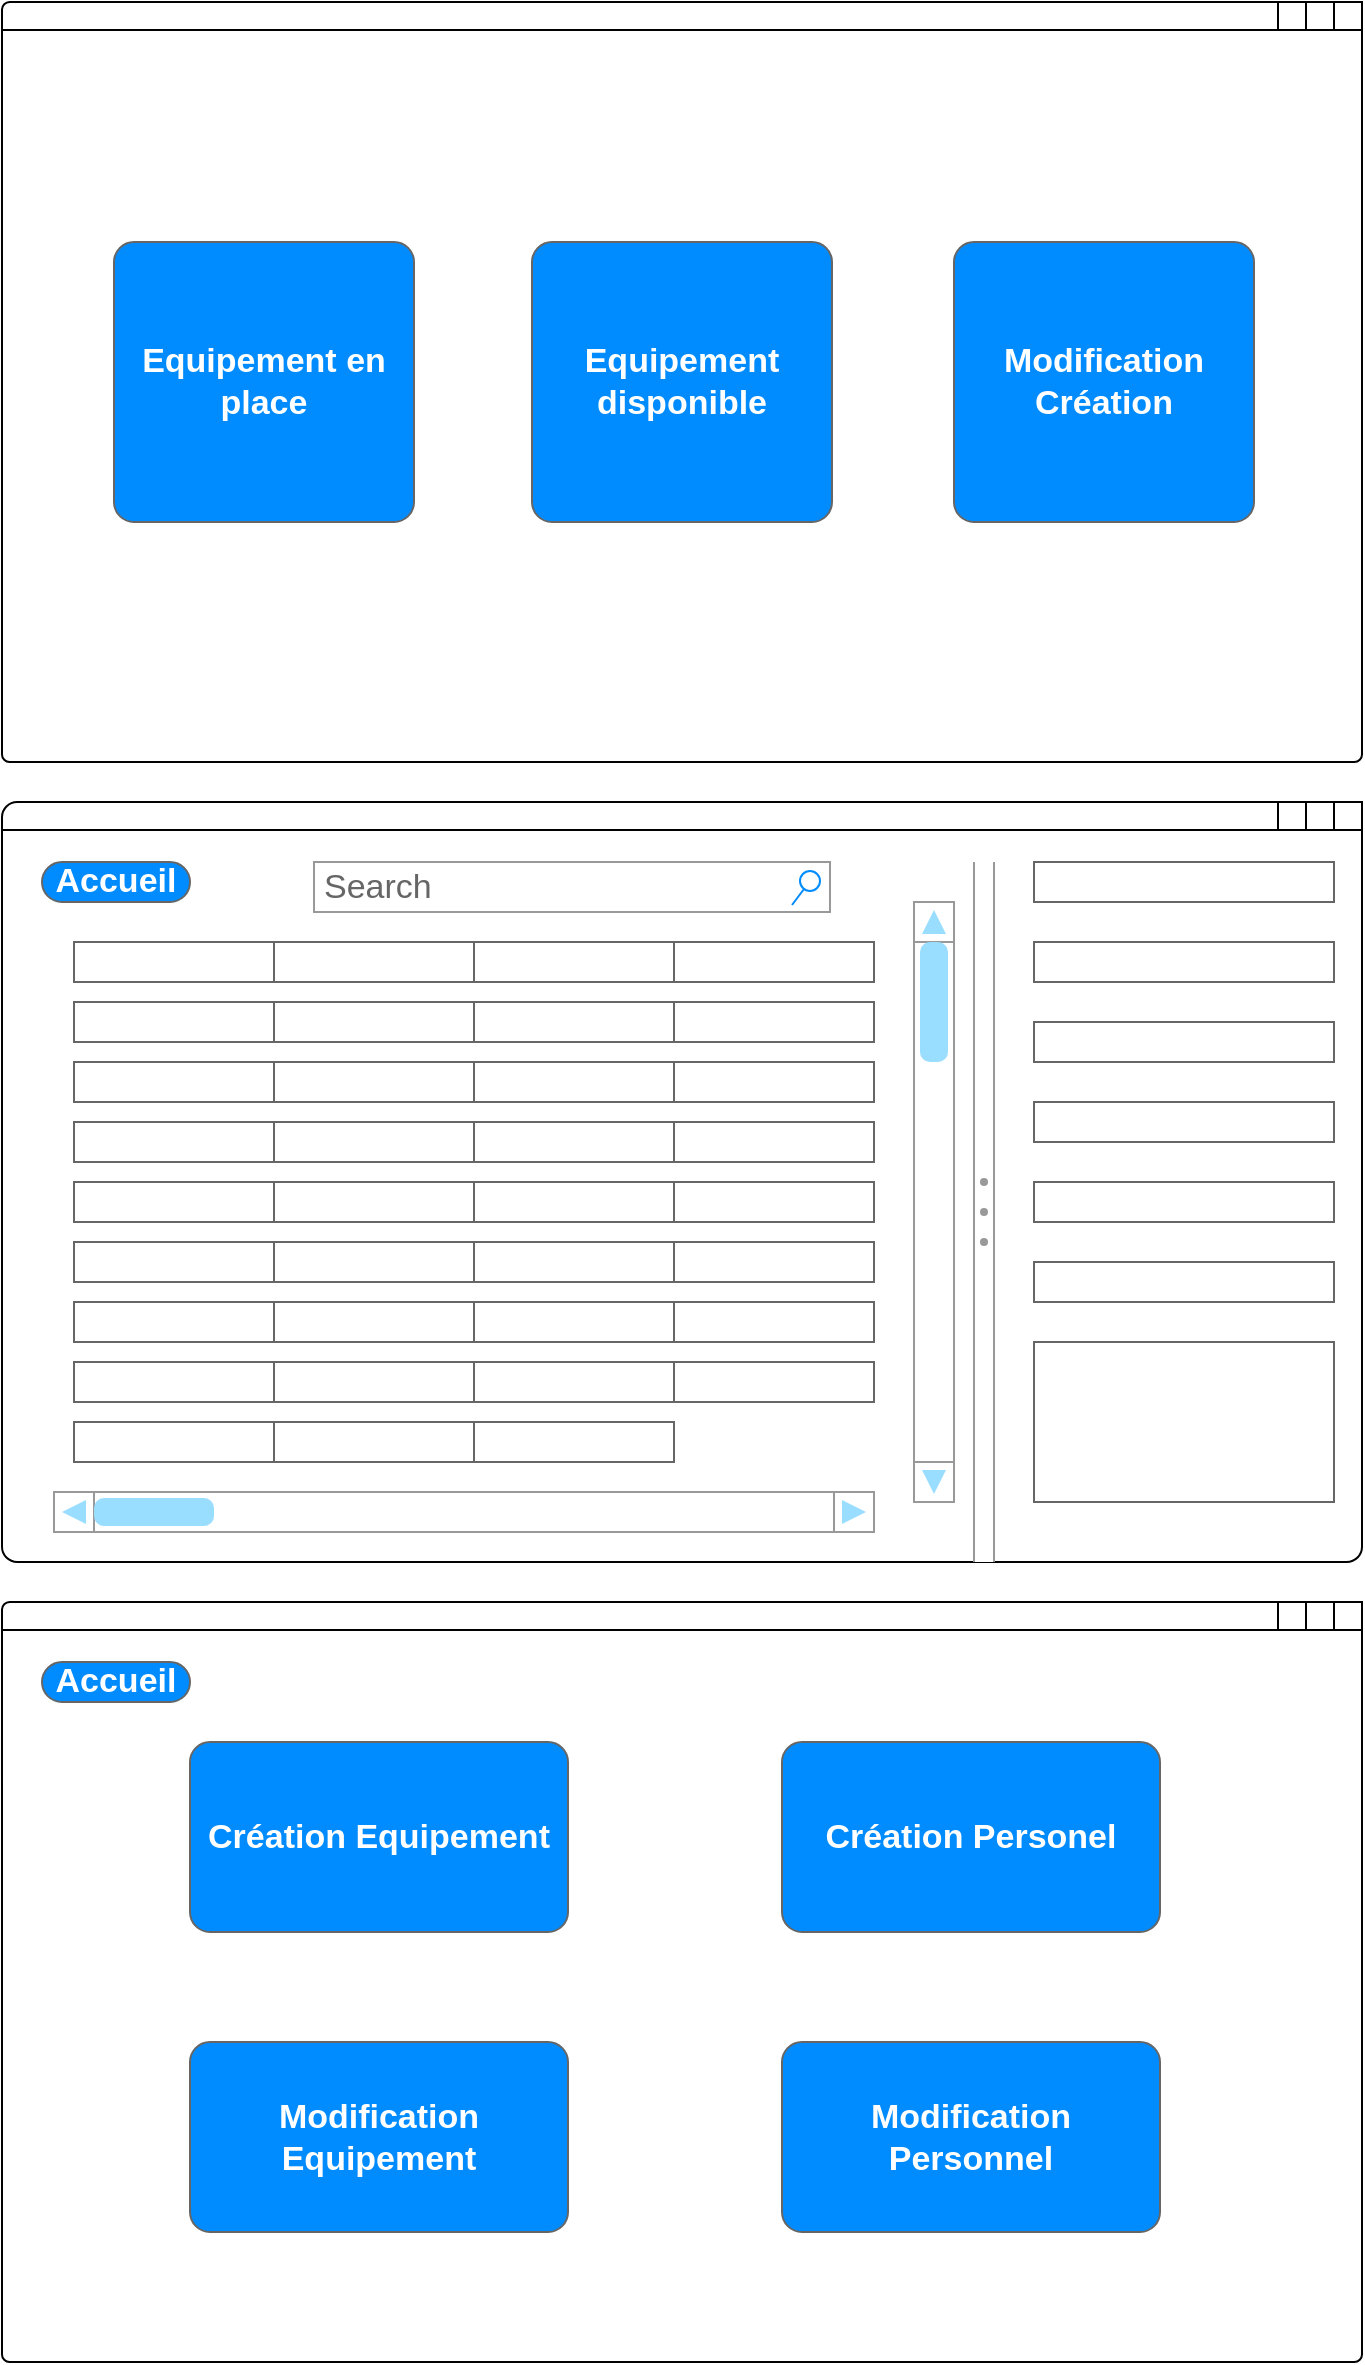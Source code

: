 <mxfile version="27.2.0">
  <diagram name="Page-1" id="8LKJEuyPxNBGUrqoEQUZ">
    <mxGraphModel dx="1426" dy="743" grid="1" gridSize="10" guides="1" tooltips="1" connect="1" arrows="1" fold="1" page="1" pageScale="1" pageWidth="827" pageHeight="1169" math="0" shadow="0">
      <root>
        <mxCell id="0" />
        <mxCell id="1" parent="0" />
        <mxCell id="R-T66y3Ku4dc0HnjRfM0-2" value="" style="rounded=1;whiteSpace=wrap;html=1;arcSize=2;" vertex="1" parent="1">
          <mxGeometry x="76" y="440" width="680" height="380" as="geometry" />
        </mxCell>
        <mxCell id="R-T66y3Ku4dc0HnjRfM0-3" value="" style="strokeWidth=1;shadow=0;dashed=0;align=center;html=1;shape=mxgraph.mockup.text.textBox;fontColor=#666666;align=left;fontSize=17;spacingLeft=4;spacingTop=-3;whiteSpace=wrap;strokeColor=#666666;mainText=" vertex="1" parent="1">
          <mxGeometry x="112" y="510" width="100" height="20" as="geometry" />
        </mxCell>
        <mxCell id="R-T66y3Ku4dc0HnjRfM0-4" value="" style="strokeWidth=1;shadow=0;dashed=0;align=center;html=1;shape=mxgraph.mockup.text.textBox;fontColor=#666666;align=left;fontSize=17;spacingLeft=4;spacingTop=-3;whiteSpace=wrap;strokeColor=#666666;mainText=" vertex="1" parent="1">
          <mxGeometry x="212" y="510" width="100" height="20" as="geometry" />
        </mxCell>
        <mxCell id="R-T66y3Ku4dc0HnjRfM0-6" value="" style="strokeWidth=1;shadow=0;dashed=0;align=center;html=1;shape=mxgraph.mockup.text.textBox;fontColor=#666666;align=left;fontSize=17;spacingLeft=4;spacingTop=-3;whiteSpace=wrap;strokeColor=#666666;mainText=" vertex="1" parent="1">
          <mxGeometry x="312" y="510" width="100" height="20" as="geometry" />
        </mxCell>
        <mxCell id="R-T66y3Ku4dc0HnjRfM0-7" value="" style="strokeWidth=1;shadow=0;dashed=0;align=center;html=1;shape=mxgraph.mockup.text.textBox;fontColor=#666666;align=left;fontSize=17;spacingLeft=4;spacingTop=-3;whiteSpace=wrap;strokeColor=#666666;mainText=" vertex="1" parent="1">
          <mxGeometry x="412" y="510" width="100" height="20" as="geometry" />
        </mxCell>
        <mxCell id="R-T66y3Ku4dc0HnjRfM0-13" value="" style="strokeWidth=1;shadow=0;dashed=0;align=center;html=1;shape=mxgraph.mockup.text.textBox;fontColor=#666666;align=left;fontSize=17;spacingLeft=4;spacingTop=-3;whiteSpace=wrap;strokeColor=#666666;mainText=" vertex="1" parent="1">
          <mxGeometry x="112" y="540" width="100" height="20" as="geometry" />
        </mxCell>
        <mxCell id="R-T66y3Ku4dc0HnjRfM0-14" value="" style="strokeWidth=1;shadow=0;dashed=0;align=center;html=1;shape=mxgraph.mockup.text.textBox;fontColor=#666666;align=left;fontSize=17;spacingLeft=4;spacingTop=-3;whiteSpace=wrap;strokeColor=#666666;mainText=" vertex="1" parent="1">
          <mxGeometry x="212" y="540" width="100" height="20" as="geometry" />
        </mxCell>
        <mxCell id="R-T66y3Ku4dc0HnjRfM0-15" value="" style="strokeWidth=1;shadow=0;dashed=0;align=center;html=1;shape=mxgraph.mockup.text.textBox;fontColor=#666666;align=left;fontSize=17;spacingLeft=4;spacingTop=-3;whiteSpace=wrap;strokeColor=#666666;mainText=" vertex="1" parent="1">
          <mxGeometry x="312" y="540" width="100" height="20" as="geometry" />
        </mxCell>
        <mxCell id="R-T66y3Ku4dc0HnjRfM0-16" value="" style="strokeWidth=1;shadow=0;dashed=0;align=center;html=1;shape=mxgraph.mockup.text.textBox;fontColor=#666666;align=left;fontSize=17;spacingLeft=4;spacingTop=-3;whiteSpace=wrap;strokeColor=#666666;mainText=" vertex="1" parent="1">
          <mxGeometry x="412" y="540" width="100" height="20" as="geometry" />
        </mxCell>
        <mxCell id="R-T66y3Ku4dc0HnjRfM0-17" value="" style="strokeWidth=1;shadow=0;dashed=0;align=center;html=1;shape=mxgraph.mockup.text.textBox;fontColor=#666666;align=left;fontSize=17;spacingLeft=4;spacingTop=-3;whiteSpace=wrap;strokeColor=#666666;mainText=" vertex="1" parent="1">
          <mxGeometry x="112" y="570" width="100" height="20" as="geometry" />
        </mxCell>
        <mxCell id="R-T66y3Ku4dc0HnjRfM0-18" value="" style="strokeWidth=1;shadow=0;dashed=0;align=center;html=1;shape=mxgraph.mockup.text.textBox;fontColor=#666666;align=left;fontSize=17;spacingLeft=4;spacingTop=-3;whiteSpace=wrap;strokeColor=#666666;mainText=" vertex="1" parent="1">
          <mxGeometry x="212" y="570" width="100" height="20" as="geometry" />
        </mxCell>
        <mxCell id="R-T66y3Ku4dc0HnjRfM0-19" value="" style="strokeWidth=1;shadow=0;dashed=0;align=center;html=1;shape=mxgraph.mockup.text.textBox;fontColor=#666666;align=left;fontSize=17;spacingLeft=4;spacingTop=-3;whiteSpace=wrap;strokeColor=#666666;mainText=" vertex="1" parent="1">
          <mxGeometry x="312" y="570" width="100" height="20" as="geometry" />
        </mxCell>
        <mxCell id="R-T66y3Ku4dc0HnjRfM0-20" value="" style="strokeWidth=1;shadow=0;dashed=0;align=center;html=1;shape=mxgraph.mockup.text.textBox;fontColor=#666666;align=left;fontSize=17;spacingLeft=4;spacingTop=-3;whiteSpace=wrap;strokeColor=#666666;mainText=" vertex="1" parent="1">
          <mxGeometry x="412" y="570" width="100" height="20" as="geometry" />
        </mxCell>
        <mxCell id="R-T66y3Ku4dc0HnjRfM0-21" value="" style="strokeWidth=1;shadow=0;dashed=0;align=center;html=1;shape=mxgraph.mockup.text.textBox;fontColor=#666666;align=left;fontSize=17;spacingLeft=4;spacingTop=-3;whiteSpace=wrap;strokeColor=#666666;mainText=" vertex="1" parent="1">
          <mxGeometry x="112" y="600" width="100" height="20" as="geometry" />
        </mxCell>
        <mxCell id="R-T66y3Ku4dc0HnjRfM0-22" value="" style="strokeWidth=1;shadow=0;dashed=0;align=center;html=1;shape=mxgraph.mockup.text.textBox;fontColor=#666666;align=left;fontSize=17;spacingLeft=4;spacingTop=-3;whiteSpace=wrap;strokeColor=#666666;mainText=" vertex="1" parent="1">
          <mxGeometry x="212" y="600" width="100" height="20" as="geometry" />
        </mxCell>
        <mxCell id="R-T66y3Ku4dc0HnjRfM0-23" value="" style="strokeWidth=1;shadow=0;dashed=0;align=center;html=1;shape=mxgraph.mockup.text.textBox;fontColor=#666666;align=left;fontSize=17;spacingLeft=4;spacingTop=-3;whiteSpace=wrap;strokeColor=#666666;mainText=" vertex="1" parent="1">
          <mxGeometry x="312" y="600" width="100" height="20" as="geometry" />
        </mxCell>
        <mxCell id="R-T66y3Ku4dc0HnjRfM0-24" value="" style="strokeWidth=1;shadow=0;dashed=0;align=center;html=1;shape=mxgraph.mockup.text.textBox;fontColor=#666666;align=left;fontSize=17;spacingLeft=4;spacingTop=-3;whiteSpace=wrap;strokeColor=#666666;mainText=" vertex="1" parent="1">
          <mxGeometry x="412" y="600" width="100" height="20" as="geometry" />
        </mxCell>
        <mxCell id="R-T66y3Ku4dc0HnjRfM0-25" value="" style="strokeWidth=1;shadow=0;dashed=0;align=center;html=1;shape=mxgraph.mockup.text.textBox;fontColor=#666666;align=left;fontSize=17;spacingLeft=4;spacingTop=-3;whiteSpace=wrap;strokeColor=#666666;mainText=" vertex="1" parent="1">
          <mxGeometry x="112" y="630" width="100" height="20" as="geometry" />
        </mxCell>
        <mxCell id="R-T66y3Ku4dc0HnjRfM0-26" value="" style="strokeWidth=1;shadow=0;dashed=0;align=center;html=1;shape=mxgraph.mockup.text.textBox;fontColor=#666666;align=left;fontSize=17;spacingLeft=4;spacingTop=-3;whiteSpace=wrap;strokeColor=#666666;mainText=" vertex="1" parent="1">
          <mxGeometry x="212" y="630" width="100" height="20" as="geometry" />
        </mxCell>
        <mxCell id="R-T66y3Ku4dc0HnjRfM0-27" value="" style="strokeWidth=1;shadow=0;dashed=0;align=center;html=1;shape=mxgraph.mockup.text.textBox;fontColor=#666666;align=left;fontSize=17;spacingLeft=4;spacingTop=-3;whiteSpace=wrap;strokeColor=#666666;mainText=" vertex="1" parent="1">
          <mxGeometry x="312" y="630" width="100" height="20" as="geometry" />
        </mxCell>
        <mxCell id="R-T66y3Ku4dc0HnjRfM0-28" value="" style="strokeWidth=1;shadow=0;dashed=0;align=center;html=1;shape=mxgraph.mockup.text.textBox;fontColor=#666666;align=left;fontSize=17;spacingLeft=4;spacingTop=-3;whiteSpace=wrap;strokeColor=#666666;mainText=" vertex="1" parent="1">
          <mxGeometry x="412" y="630" width="100" height="20" as="geometry" />
        </mxCell>
        <mxCell id="R-T66y3Ku4dc0HnjRfM0-29" value="" style="strokeWidth=1;shadow=0;dashed=0;align=center;html=1;shape=mxgraph.mockup.text.textBox;fontColor=#666666;align=left;fontSize=17;spacingLeft=4;spacingTop=-3;whiteSpace=wrap;strokeColor=#666666;mainText=" vertex="1" parent="1">
          <mxGeometry x="112" y="660" width="100" height="20" as="geometry" />
        </mxCell>
        <mxCell id="R-T66y3Ku4dc0HnjRfM0-30" value="" style="strokeWidth=1;shadow=0;dashed=0;align=center;html=1;shape=mxgraph.mockup.text.textBox;fontColor=#666666;align=left;fontSize=17;spacingLeft=4;spacingTop=-3;whiteSpace=wrap;strokeColor=#666666;mainText=" vertex="1" parent="1">
          <mxGeometry x="212" y="660" width="100" height="20" as="geometry" />
        </mxCell>
        <mxCell id="R-T66y3Ku4dc0HnjRfM0-31" value="" style="strokeWidth=1;shadow=0;dashed=0;align=center;html=1;shape=mxgraph.mockup.text.textBox;fontColor=#666666;align=left;fontSize=17;spacingLeft=4;spacingTop=-3;whiteSpace=wrap;strokeColor=#666666;mainText=" vertex="1" parent="1">
          <mxGeometry x="312" y="660" width="100" height="20" as="geometry" />
        </mxCell>
        <mxCell id="R-T66y3Ku4dc0HnjRfM0-32" value="" style="strokeWidth=1;shadow=0;dashed=0;align=center;html=1;shape=mxgraph.mockup.text.textBox;fontColor=#666666;align=left;fontSize=17;spacingLeft=4;spacingTop=-3;whiteSpace=wrap;strokeColor=#666666;mainText=" vertex="1" parent="1">
          <mxGeometry x="412" y="660" width="100" height="20" as="geometry" />
        </mxCell>
        <mxCell id="R-T66y3Ku4dc0HnjRfM0-33" value="" style="strokeWidth=1;shadow=0;dashed=0;align=center;html=1;shape=mxgraph.mockup.text.textBox;fontColor=#666666;align=left;fontSize=17;spacingLeft=4;spacingTop=-3;whiteSpace=wrap;strokeColor=#666666;mainText=" vertex="1" parent="1">
          <mxGeometry x="112" y="690" width="100" height="20" as="geometry" />
        </mxCell>
        <mxCell id="R-T66y3Ku4dc0HnjRfM0-34" value="" style="strokeWidth=1;shadow=0;dashed=0;align=center;html=1;shape=mxgraph.mockup.text.textBox;fontColor=#666666;align=left;fontSize=17;spacingLeft=4;spacingTop=-3;whiteSpace=wrap;strokeColor=#666666;mainText=" vertex="1" parent="1">
          <mxGeometry x="212" y="690" width="100" height="20" as="geometry" />
        </mxCell>
        <mxCell id="R-T66y3Ku4dc0HnjRfM0-35" value="" style="strokeWidth=1;shadow=0;dashed=0;align=center;html=1;shape=mxgraph.mockup.text.textBox;fontColor=#666666;align=left;fontSize=17;spacingLeft=4;spacingTop=-3;whiteSpace=wrap;strokeColor=#666666;mainText=" vertex="1" parent="1">
          <mxGeometry x="312" y="690" width="100" height="20" as="geometry" />
        </mxCell>
        <mxCell id="R-T66y3Ku4dc0HnjRfM0-36" value="" style="strokeWidth=1;shadow=0;dashed=0;align=center;html=1;shape=mxgraph.mockup.text.textBox;fontColor=#666666;align=left;fontSize=17;spacingLeft=4;spacingTop=-3;whiteSpace=wrap;strokeColor=#666666;mainText=" vertex="1" parent="1">
          <mxGeometry x="412" y="690" width="100" height="20" as="geometry" />
        </mxCell>
        <mxCell id="R-T66y3Ku4dc0HnjRfM0-37" value="" style="strokeWidth=1;shadow=0;dashed=0;align=center;html=1;shape=mxgraph.mockup.text.textBox;fontColor=#666666;align=left;fontSize=17;spacingLeft=4;spacingTop=-3;whiteSpace=wrap;strokeColor=#666666;mainText=" vertex="1" parent="1">
          <mxGeometry x="112" y="720" width="100" height="20" as="geometry" />
        </mxCell>
        <mxCell id="R-T66y3Ku4dc0HnjRfM0-38" value="" style="strokeWidth=1;shadow=0;dashed=0;align=center;html=1;shape=mxgraph.mockup.text.textBox;fontColor=#666666;align=left;fontSize=17;spacingLeft=4;spacingTop=-3;whiteSpace=wrap;strokeColor=#666666;mainText=" vertex="1" parent="1">
          <mxGeometry x="212" y="720" width="100" height="20" as="geometry" />
        </mxCell>
        <mxCell id="R-T66y3Ku4dc0HnjRfM0-39" value="" style="strokeWidth=1;shadow=0;dashed=0;align=center;html=1;shape=mxgraph.mockup.text.textBox;fontColor=#666666;align=left;fontSize=17;spacingLeft=4;spacingTop=-3;whiteSpace=wrap;strokeColor=#666666;mainText=" vertex="1" parent="1">
          <mxGeometry x="312" y="720" width="100" height="20" as="geometry" />
        </mxCell>
        <mxCell id="R-T66y3Ku4dc0HnjRfM0-40" value="" style="strokeWidth=1;shadow=0;dashed=0;align=center;html=1;shape=mxgraph.mockup.text.textBox;fontColor=#666666;align=left;fontSize=17;spacingLeft=4;spacingTop=-3;whiteSpace=wrap;strokeColor=#666666;mainText=" vertex="1" parent="1">
          <mxGeometry x="412" y="720" width="100" height="20" as="geometry" />
        </mxCell>
        <mxCell id="R-T66y3Ku4dc0HnjRfM0-41" value="" style="strokeWidth=1;shadow=0;dashed=0;align=center;html=1;shape=mxgraph.mockup.text.textBox;fontColor=#666666;align=left;fontSize=17;spacingLeft=4;spacingTop=-3;whiteSpace=wrap;strokeColor=#666666;mainText=" vertex="1" parent="1">
          <mxGeometry x="112" y="750" width="100" height="20" as="geometry" />
        </mxCell>
        <mxCell id="R-T66y3Ku4dc0HnjRfM0-42" value="" style="strokeWidth=1;shadow=0;dashed=0;align=center;html=1;shape=mxgraph.mockup.text.textBox;fontColor=#666666;align=left;fontSize=17;spacingLeft=4;spacingTop=-3;whiteSpace=wrap;strokeColor=#666666;mainText=" vertex="1" parent="1">
          <mxGeometry x="212" y="750" width="100" height="20" as="geometry" />
        </mxCell>
        <mxCell id="R-T66y3Ku4dc0HnjRfM0-43" value="" style="strokeWidth=1;shadow=0;dashed=0;align=center;html=1;shape=mxgraph.mockup.text.textBox;fontColor=#666666;align=left;fontSize=17;spacingLeft=4;spacingTop=-3;whiteSpace=wrap;strokeColor=#666666;mainText=" vertex="1" parent="1">
          <mxGeometry x="312" y="750" width="100" height="20" as="geometry" />
        </mxCell>
        <mxCell id="R-T66y3Ku4dc0HnjRfM0-44" value="" style="verticalLabelPosition=bottom;shadow=0;dashed=0;align=center;html=1;verticalAlign=top;strokeWidth=1;shape=mxgraph.mockup.navigation.scrollBar;strokeColor=#999999;barPos=100;fillColor2=#99ddff;strokeColor2=none;direction=north;" vertex="1" parent="1">
          <mxGeometry x="532" y="490" width="20" height="300" as="geometry" />
        </mxCell>
        <mxCell id="R-T66y3Ku4dc0HnjRfM0-45" value="" style="verticalLabelPosition=bottom;shadow=0;dashed=0;align=center;html=1;verticalAlign=top;strokeWidth=1;shape=mxgraph.mockup.navigation.scrollBar;strokeColor=#999999;barPos=0;fillColor2=#99ddff;strokeColor2=none;direction=north;rotation=90;" vertex="1" parent="1">
          <mxGeometry x="297" y="590" width="20" height="410" as="geometry" />
        </mxCell>
        <mxCell id="R-T66y3Ku4dc0HnjRfM0-46" value="" style="verticalLabelPosition=bottom;shadow=0;dashed=0;align=center;html=1;verticalAlign=top;strokeWidth=1;shape=mxgraph.mockup.forms.splitter;strokeColor=#999999;direction=north;" vertex="1" parent="1">
          <mxGeometry x="562" y="470" width="10" height="350" as="geometry" />
        </mxCell>
        <mxCell id="R-T66y3Ku4dc0HnjRfM0-47" value="Search" style="strokeWidth=1;shadow=0;dashed=0;align=center;html=1;shape=mxgraph.mockup.forms.searchBox;strokeColor=#999999;mainText=;strokeColor2=#008cff;fontColor=#666666;fontSize=17;align=left;spacingLeft=3;whiteSpace=wrap;" vertex="1" parent="1">
          <mxGeometry x="232" y="470" width="258" height="25" as="geometry" />
        </mxCell>
        <mxCell id="R-T66y3Ku4dc0HnjRfM0-48" value="" style="strokeWidth=1;shadow=0;dashed=0;align=center;html=1;shape=mxgraph.mockup.text.textBox;fontColor=#666666;align=left;fontSize=8;spacingLeft=4;spacingTop=-3;whiteSpace=wrap;strokeColor=#666666;mainText=;" vertex="1" parent="1">
          <mxGeometry x="592" y="470" width="150" height="20" as="geometry" />
        </mxCell>
        <mxCell id="R-T66y3Ku4dc0HnjRfM0-49" value="" style="strokeWidth=1;shadow=0;dashed=0;align=center;html=1;shape=mxgraph.mockup.text.textBox;fontColor=#666666;align=left;fontSize=8;spacingLeft=4;spacingTop=-3;whiteSpace=wrap;strokeColor=#666666;mainText=" vertex="1" parent="1">
          <mxGeometry x="592" y="510" width="150" height="20" as="geometry" />
        </mxCell>
        <mxCell id="R-T66y3Ku4dc0HnjRfM0-50" value="" style="strokeWidth=1;shadow=0;dashed=0;align=center;html=1;shape=mxgraph.mockup.text.textBox;fontColor=#666666;align=left;fontSize=8;spacingLeft=4;spacingTop=-3;whiteSpace=wrap;strokeColor=#666666;mainText=" vertex="1" parent="1">
          <mxGeometry x="592" y="550" width="150" height="20" as="geometry" />
        </mxCell>
        <mxCell id="R-T66y3Ku4dc0HnjRfM0-51" value="" style="strokeWidth=1;shadow=0;dashed=0;align=center;html=1;shape=mxgraph.mockup.text.textBox;fontColor=#666666;align=left;fontSize=8;spacingLeft=4;spacingTop=-3;whiteSpace=wrap;strokeColor=#666666;mainText=" vertex="1" parent="1">
          <mxGeometry x="592" y="590" width="150" height="20" as="geometry" />
        </mxCell>
        <mxCell id="R-T66y3Ku4dc0HnjRfM0-52" value="" style="strokeWidth=1;shadow=0;dashed=0;align=center;html=1;shape=mxgraph.mockup.text.textBox;fontColor=#666666;align=left;fontSize=8;spacingLeft=4;spacingTop=-3;whiteSpace=wrap;strokeColor=#666666;mainText=" vertex="1" parent="1">
          <mxGeometry x="592" y="630" width="150" height="20" as="geometry" />
        </mxCell>
        <mxCell id="R-T66y3Ku4dc0HnjRfM0-53" value="" style="strokeWidth=1;shadow=0;dashed=0;align=center;html=1;shape=mxgraph.mockup.text.textBox;fontColor=#666666;align=left;fontSize=8;spacingLeft=4;spacingTop=-3;whiteSpace=wrap;strokeColor=#666666;mainText=" vertex="1" parent="1">
          <mxGeometry x="592" y="670" width="150" height="20" as="geometry" />
        </mxCell>
        <mxCell id="R-T66y3Ku4dc0HnjRfM0-54" value="" style="strokeWidth=1;shadow=0;dashed=0;align=center;html=1;shape=mxgraph.mockup.text.textBox;fontColor=#666666;align=left;fontSize=8;spacingLeft=4;spacingTop=-3;whiteSpace=wrap;strokeColor=#666666;mainText=" vertex="1" parent="1">
          <mxGeometry x="592" y="710" width="150" height="80" as="geometry" />
        </mxCell>
        <mxCell id="R-T66y3Ku4dc0HnjRfM0-55" value="" style="rounded=1;whiteSpace=wrap;html=1;arcSize=1;" vertex="1" parent="1">
          <mxGeometry x="76" y="40" width="680" height="380" as="geometry" />
        </mxCell>
        <mxCell id="R-T66y3Ku4dc0HnjRfM0-56" value="Equipement en place" style="strokeWidth=1;shadow=0;dashed=0;align=center;html=1;shape=mxgraph.mockup.buttons.button;strokeColor=#666666;fontColor=#ffffff;mainText=;buttonStyle=round;fontSize=17;fontStyle=1;fillColor=#008cff;whiteSpace=wrap;" vertex="1" parent="1">
          <mxGeometry x="132" y="160" width="150" height="140" as="geometry" />
        </mxCell>
        <mxCell id="R-T66y3Ku4dc0HnjRfM0-57" value="Equipement disponible" style="strokeWidth=1;shadow=0;dashed=0;align=center;html=1;shape=mxgraph.mockup.buttons.button;strokeColor=#666666;fontColor=#ffffff;mainText=;buttonStyle=round;fontSize=17;fontStyle=1;fillColor=#008cff;whiteSpace=wrap;" vertex="1" parent="1">
          <mxGeometry x="341" y="160" width="150" height="140" as="geometry" />
        </mxCell>
        <mxCell id="R-T66y3Ku4dc0HnjRfM0-58" value="Modification&lt;div&gt;Création&lt;/div&gt;" style="strokeWidth=1;shadow=0;dashed=0;align=center;html=1;shape=mxgraph.mockup.buttons.button;strokeColor=#666666;fontColor=#ffffff;mainText=;buttonStyle=round;fontSize=17;fontStyle=1;fillColor=#008cff;whiteSpace=wrap;" vertex="1" parent="1">
          <mxGeometry x="552" y="160" width="150" height="140" as="geometry" />
        </mxCell>
        <mxCell id="R-T66y3Ku4dc0HnjRfM0-59" value="" style="endArrow=none;html=1;rounded=0;entryX=0;entryY=1;entryDx=0;entryDy=0;exitX=0;exitY=1;exitDx=0;exitDy=0;" edge="1" parent="1" target="R-T66y3Ku4dc0HnjRfM0-63">
          <mxGeometry width="50" height="50" relative="1" as="geometry">
            <mxPoint x="76" y="454" as="sourcePoint" />
            <mxPoint x="532" y="600" as="targetPoint" />
          </mxGeometry>
        </mxCell>
        <mxCell id="R-T66y3Ku4dc0HnjRfM0-61" value="" style="whiteSpace=wrap;html=1;aspect=fixed;" vertex="1" parent="1">
          <mxGeometry x="742" y="440" width="14" height="14" as="geometry" />
        </mxCell>
        <mxCell id="R-T66y3Ku4dc0HnjRfM0-62" value="" style="whiteSpace=wrap;html=1;aspect=fixed;" vertex="1" parent="1">
          <mxGeometry x="728" y="440" width="14" height="14" as="geometry" />
        </mxCell>
        <mxCell id="R-T66y3Ku4dc0HnjRfM0-63" value="" style="whiteSpace=wrap;html=1;aspect=fixed;" vertex="1" parent="1">
          <mxGeometry x="714" y="440" width="14" height="14" as="geometry" />
        </mxCell>
        <mxCell id="R-T66y3Ku4dc0HnjRfM0-69" value="" style="group;rounded=1;arcSize=44;" vertex="1" connectable="0" parent="1">
          <mxGeometry x="76" y="40" width="680" height="14" as="geometry" />
        </mxCell>
        <mxCell id="R-T66y3Ku4dc0HnjRfM0-65" value="" style="endArrow=none;html=1;rounded=0;entryX=0;entryY=1;entryDx=0;entryDy=0;exitX=0;exitY=1;exitDx=0;exitDy=0;" edge="1" parent="R-T66y3Ku4dc0HnjRfM0-69" target="R-T66y3Ku4dc0HnjRfM0-68">
          <mxGeometry width="50" height="50" relative="1" as="geometry">
            <mxPoint y="14" as="sourcePoint" />
            <mxPoint x="456" y="160" as="targetPoint" />
          </mxGeometry>
        </mxCell>
        <mxCell id="R-T66y3Ku4dc0HnjRfM0-66" value="" style="whiteSpace=wrap;html=1;aspect=fixed;" vertex="1" parent="R-T66y3Ku4dc0HnjRfM0-69">
          <mxGeometry x="666" width="14" height="14" as="geometry" />
        </mxCell>
        <mxCell id="R-T66y3Ku4dc0HnjRfM0-67" value="" style="whiteSpace=wrap;html=1;aspect=fixed;" vertex="1" parent="R-T66y3Ku4dc0HnjRfM0-69">
          <mxGeometry x="652" width="14" height="14" as="geometry" />
        </mxCell>
        <mxCell id="R-T66y3Ku4dc0HnjRfM0-68" value="" style="whiteSpace=wrap;html=1;aspect=fixed;" vertex="1" parent="R-T66y3Ku4dc0HnjRfM0-69">
          <mxGeometry x="638" width="14" height="14" as="geometry" />
        </mxCell>
        <mxCell id="R-T66y3Ku4dc0HnjRfM0-70" value="" style="rounded=1;whiteSpace=wrap;html=1;arcSize=1;" vertex="1" parent="1">
          <mxGeometry x="76" y="840" width="680" height="380" as="geometry" />
        </mxCell>
        <mxCell id="R-T66y3Ku4dc0HnjRfM0-71" value="" style="group;rounded=1;arcSize=44;" vertex="1" connectable="0" parent="1">
          <mxGeometry x="76" y="840" width="680" height="14" as="geometry" />
        </mxCell>
        <mxCell id="R-T66y3Ku4dc0HnjRfM0-72" value="" style="endArrow=none;html=1;rounded=0;entryX=0;entryY=1;entryDx=0;entryDy=0;exitX=0;exitY=1;exitDx=0;exitDy=0;" edge="1" parent="R-T66y3Ku4dc0HnjRfM0-71" target="R-T66y3Ku4dc0HnjRfM0-75">
          <mxGeometry width="50" height="50" relative="1" as="geometry">
            <mxPoint y="14" as="sourcePoint" />
            <mxPoint x="456" y="160" as="targetPoint" />
          </mxGeometry>
        </mxCell>
        <mxCell id="R-T66y3Ku4dc0HnjRfM0-73" value="" style="whiteSpace=wrap;html=1;aspect=fixed;" vertex="1" parent="R-T66y3Ku4dc0HnjRfM0-71">
          <mxGeometry x="666" width="14" height="14" as="geometry" />
        </mxCell>
        <mxCell id="R-T66y3Ku4dc0HnjRfM0-74" value="" style="whiteSpace=wrap;html=1;aspect=fixed;" vertex="1" parent="R-T66y3Ku4dc0HnjRfM0-71">
          <mxGeometry x="652" width="14" height="14" as="geometry" />
        </mxCell>
        <mxCell id="R-T66y3Ku4dc0HnjRfM0-75" value="" style="whiteSpace=wrap;html=1;aspect=fixed;" vertex="1" parent="R-T66y3Ku4dc0HnjRfM0-71">
          <mxGeometry x="638" width="14" height="14" as="geometry" />
        </mxCell>
        <mxCell id="R-T66y3Ku4dc0HnjRfM0-78" value="Création Equipement" style="strokeWidth=1;shadow=0;dashed=0;align=center;html=1;shape=mxgraph.mockup.buttons.button;strokeColor=#666666;fontColor=#ffffff;mainText=;buttonStyle=round;fontSize=17;fontStyle=1;fillColor=#008cff;whiteSpace=wrap;" vertex="1" parent="1">
          <mxGeometry x="170" y="910" width="189" height="95" as="geometry" />
        </mxCell>
        <mxCell id="R-T66y3Ku4dc0HnjRfM0-80" value="Création Personel" style="strokeWidth=1;shadow=0;dashed=0;align=center;html=1;shape=mxgraph.mockup.buttons.button;strokeColor=#666666;fontColor=#ffffff;mainText=;buttonStyle=round;fontSize=17;fontStyle=1;fillColor=#008cff;whiteSpace=wrap;" vertex="1" parent="1">
          <mxGeometry x="466" y="910" width="189" height="95" as="geometry" />
        </mxCell>
        <mxCell id="R-T66y3Ku4dc0HnjRfM0-81" value="Modification Personnel" style="strokeWidth=1;shadow=0;dashed=0;align=center;html=1;shape=mxgraph.mockup.buttons.button;strokeColor=#666666;fontColor=#ffffff;mainText=;buttonStyle=round;fontSize=17;fontStyle=1;fillColor=#008cff;whiteSpace=wrap;" vertex="1" parent="1">
          <mxGeometry x="466" y="1060" width="189" height="95" as="geometry" />
        </mxCell>
        <mxCell id="R-T66y3Ku4dc0HnjRfM0-82" value="Modification Equipement" style="strokeWidth=1;shadow=0;dashed=0;align=center;html=1;shape=mxgraph.mockup.buttons.button;strokeColor=#666666;fontColor=#ffffff;mainText=;buttonStyle=round;fontSize=17;fontStyle=1;fillColor=#008cff;whiteSpace=wrap;" vertex="1" parent="1">
          <mxGeometry x="170" y="1060" width="189" height="95" as="geometry" />
        </mxCell>
        <mxCell id="R-T66y3Ku4dc0HnjRfM0-83" value="Accueil" style="strokeWidth=1;shadow=0;dashed=0;align=center;html=1;shape=mxgraph.mockup.buttons.button;strokeColor=#666666;fontColor=#ffffff;mainText=;buttonStyle=round;fontSize=17;fontStyle=1;fillColor=#008cff;whiteSpace=wrap;" vertex="1" parent="1">
          <mxGeometry x="96" y="870" width="74" height="20" as="geometry" />
        </mxCell>
        <mxCell id="R-T66y3Ku4dc0HnjRfM0-84" value="Accueil" style="strokeWidth=1;shadow=0;dashed=0;align=center;html=1;shape=mxgraph.mockup.buttons.button;strokeColor=#666666;fontColor=#ffffff;mainText=;buttonStyle=round;fontSize=17;fontStyle=1;fillColor=#008cff;whiteSpace=wrap;" vertex="1" parent="1">
          <mxGeometry x="96" y="470" width="74" height="20" as="geometry" />
        </mxCell>
      </root>
    </mxGraphModel>
  </diagram>
</mxfile>
